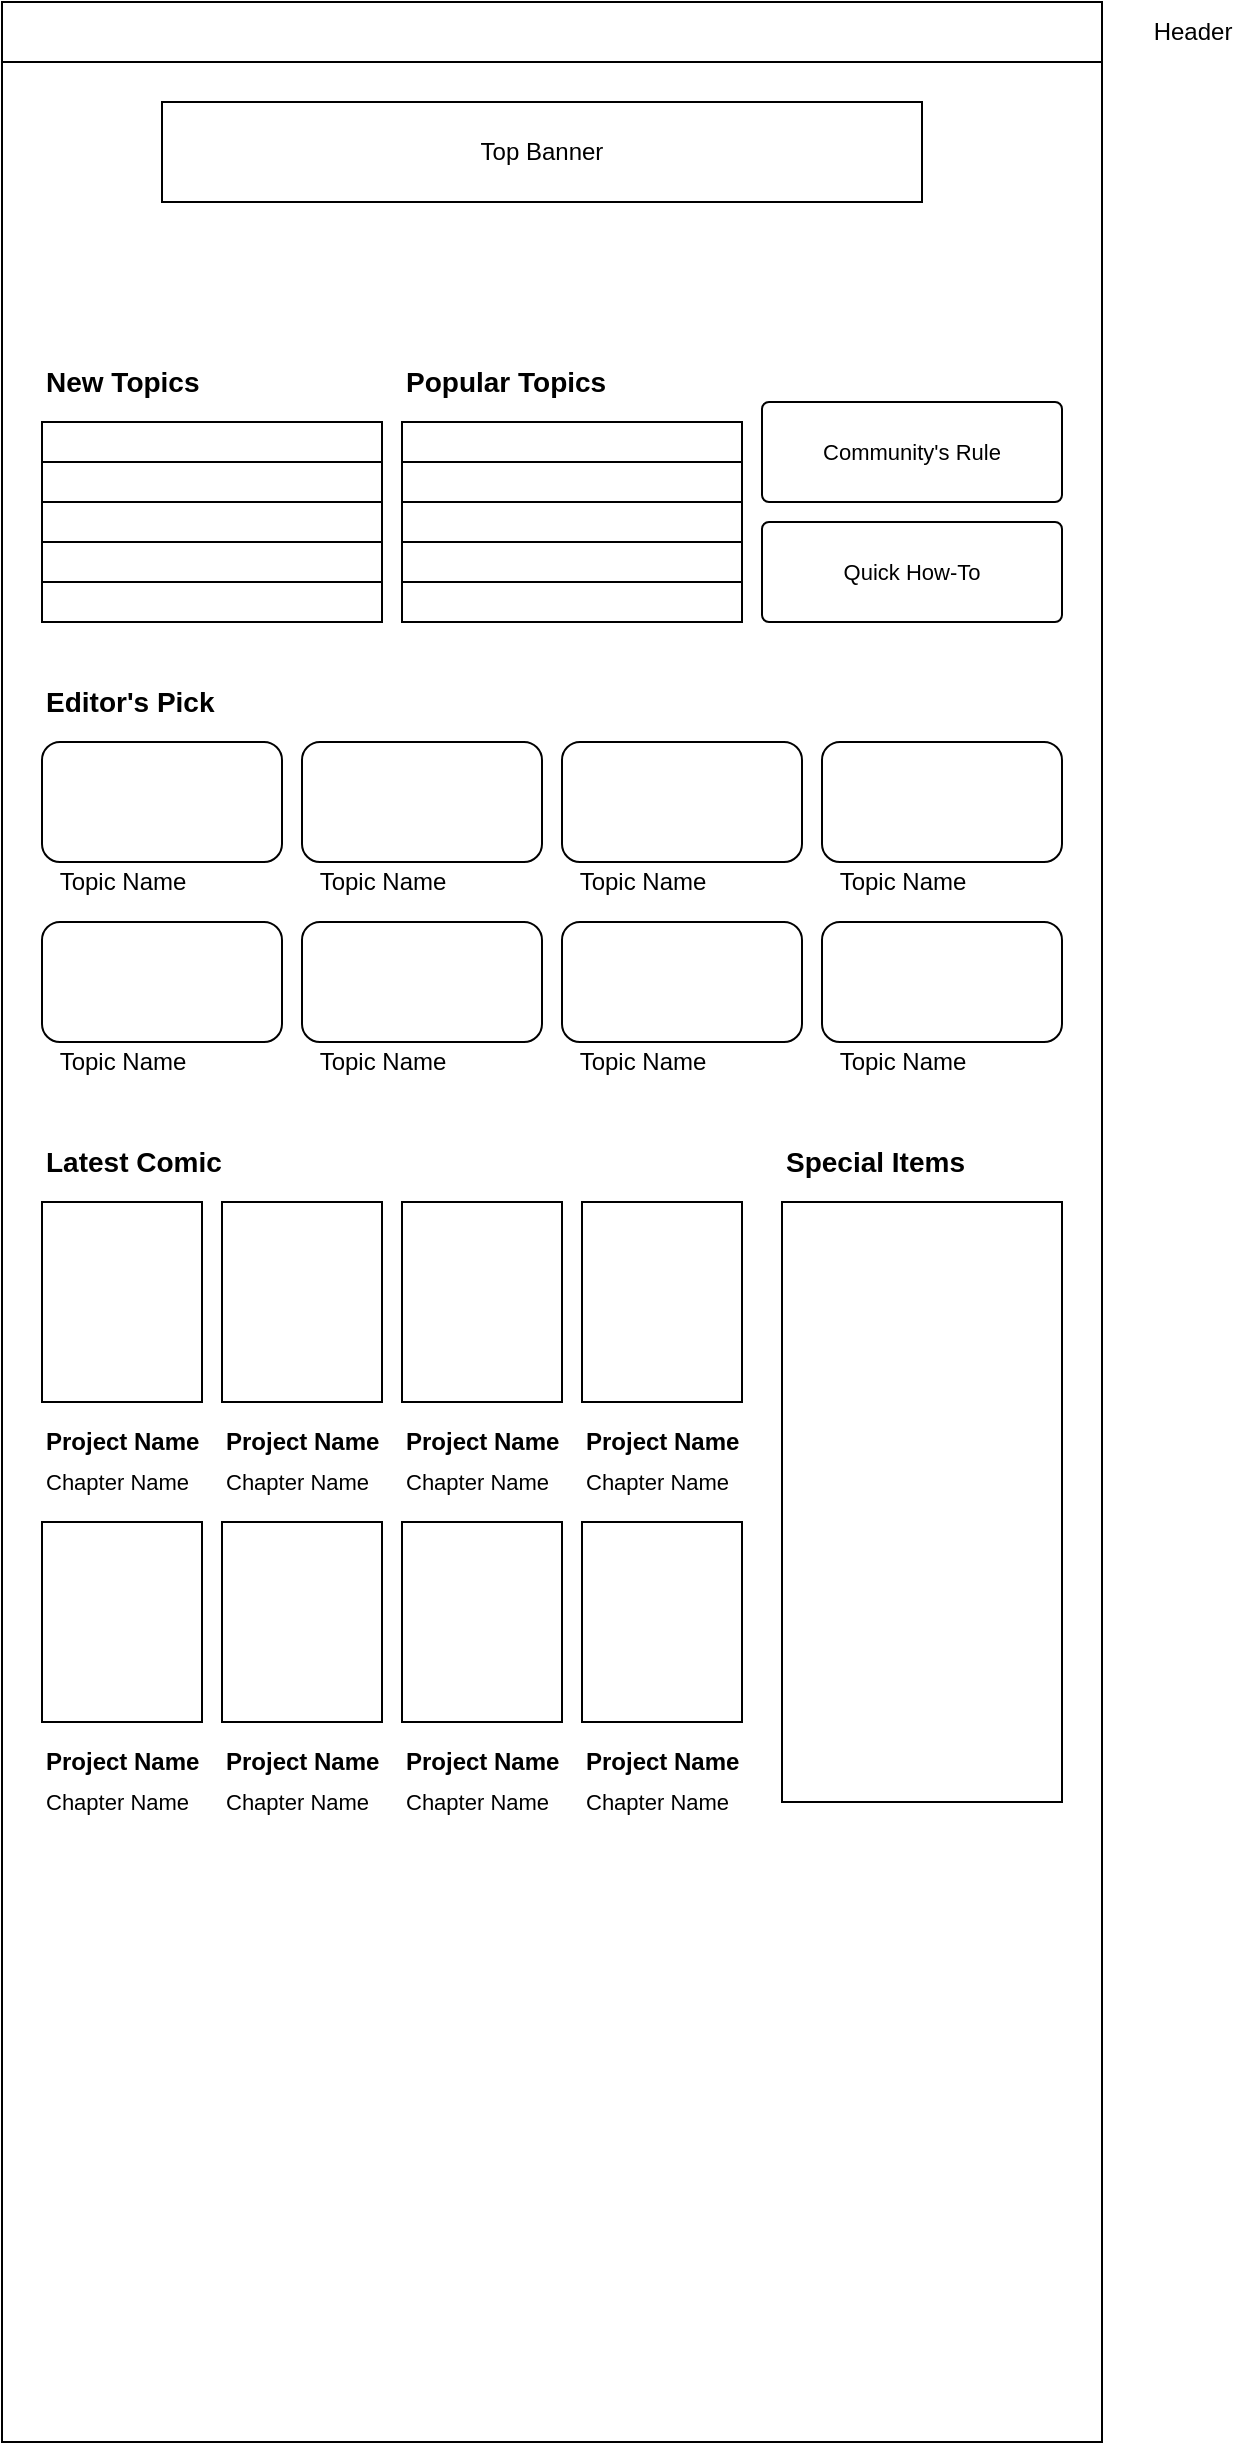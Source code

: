 <mxfile version="17.5.0" type="github">
  <diagram name="Page-1" id="2cc2dc42-3aac-f2a9-1cec-7a8b7cbee084">
    <mxGraphModel dx="1354" dy="726" grid="1" gridSize="10" guides="1" tooltips="1" connect="1" arrows="1" fold="1" page="1" pageScale="1" pageWidth="1100" pageHeight="850" background="#ffffff" math="0" shadow="0">
      <root>
        <mxCell id="0" />
        <mxCell id="1" parent="0" />
        <mxCell id="SqI3tJ1d9YcYI45e7a6i-1" value="" style="rounded=0;whiteSpace=wrap;html=1;" vertex="1" parent="1">
          <mxGeometry x="110" y="40" width="550" height="1190" as="geometry" />
        </mxCell>
        <mxCell id="SqI3tJ1d9YcYI45e7a6i-2" value="" style="rounded=0;whiteSpace=wrap;html=1;" vertex="1" parent="1">
          <mxGeometry x="110" y="10" width="550" height="30" as="geometry" />
        </mxCell>
        <mxCell id="SqI3tJ1d9YcYI45e7a6i-3" value="Header" style="text;html=1;align=center;verticalAlign=middle;resizable=0;points=[];autosize=1;strokeColor=none;fillColor=none;" vertex="1" parent="1">
          <mxGeometry x="680" y="15" width="50" height="20" as="geometry" />
        </mxCell>
        <mxCell id="SqI3tJ1d9YcYI45e7a6i-4" value="Editor&#39;s Pick" style="text;html=1;align=left;verticalAlign=middle;resizable=0;points=[];autosize=1;strokeColor=none;fillColor=none;fontSize=14;fontStyle=1" vertex="1" parent="1">
          <mxGeometry x="130" y="350" width="100" height="20" as="geometry" />
        </mxCell>
        <mxCell id="SqI3tJ1d9YcYI45e7a6i-5" value="" style="rounded=1;whiteSpace=wrap;html=1;" vertex="1" parent="1">
          <mxGeometry x="130" y="380" width="120" height="60" as="geometry" />
        </mxCell>
        <mxCell id="SqI3tJ1d9YcYI45e7a6i-6" value="" style="rounded=1;whiteSpace=wrap;html=1;" vertex="1" parent="1">
          <mxGeometry x="260" y="380" width="120" height="60" as="geometry" />
        </mxCell>
        <mxCell id="SqI3tJ1d9YcYI45e7a6i-7" value="" style="rounded=1;whiteSpace=wrap;html=1;" vertex="1" parent="1">
          <mxGeometry x="390" y="380" width="120" height="60" as="geometry" />
        </mxCell>
        <mxCell id="SqI3tJ1d9YcYI45e7a6i-8" value="" style="rounded=1;whiteSpace=wrap;html=1;" vertex="1" parent="1">
          <mxGeometry x="520" y="380" width="120" height="60" as="geometry" />
        </mxCell>
        <mxCell id="SqI3tJ1d9YcYI45e7a6i-9" value="Top Banner" style="rounded=0;whiteSpace=wrap;html=1;" vertex="1" parent="1">
          <mxGeometry x="190" y="60" width="380" height="50" as="geometry" />
        </mxCell>
        <mxCell id="SqI3tJ1d9YcYI45e7a6i-10" value="Topic Name" style="text;html=1;align=center;verticalAlign=middle;resizable=0;points=[];autosize=1;strokeColor=none;fillColor=none;" vertex="1" parent="1">
          <mxGeometry x="130" y="440" width="80" height="20" as="geometry" />
        </mxCell>
        <mxCell id="SqI3tJ1d9YcYI45e7a6i-11" value="Topic Name" style="text;html=1;align=center;verticalAlign=middle;resizable=0;points=[];autosize=1;strokeColor=none;fillColor=none;" vertex="1" parent="1">
          <mxGeometry x="260" y="440" width="80" height="20" as="geometry" />
        </mxCell>
        <mxCell id="SqI3tJ1d9YcYI45e7a6i-12" value="Topic Name" style="text;html=1;align=center;verticalAlign=middle;resizable=0;points=[];autosize=1;strokeColor=none;fillColor=none;" vertex="1" parent="1">
          <mxGeometry x="390" y="440" width="80" height="20" as="geometry" />
        </mxCell>
        <mxCell id="SqI3tJ1d9YcYI45e7a6i-13" value="Topic Name" style="text;html=1;align=center;verticalAlign=middle;resizable=0;points=[];autosize=1;strokeColor=none;fillColor=none;" vertex="1" parent="1">
          <mxGeometry x="520" y="440" width="80" height="20" as="geometry" />
        </mxCell>
        <mxCell id="SqI3tJ1d9YcYI45e7a6i-14" value="" style="rounded=1;whiteSpace=wrap;html=1;" vertex="1" parent="1">
          <mxGeometry x="130" y="470" width="120" height="60" as="geometry" />
        </mxCell>
        <mxCell id="SqI3tJ1d9YcYI45e7a6i-15" value="" style="rounded=1;whiteSpace=wrap;html=1;" vertex="1" parent="1">
          <mxGeometry x="260" y="470" width="120" height="60" as="geometry" />
        </mxCell>
        <mxCell id="SqI3tJ1d9YcYI45e7a6i-16" value="" style="rounded=1;whiteSpace=wrap;html=1;" vertex="1" parent="1">
          <mxGeometry x="390" y="470" width="120" height="60" as="geometry" />
        </mxCell>
        <mxCell id="SqI3tJ1d9YcYI45e7a6i-17" value="" style="rounded=1;whiteSpace=wrap;html=1;" vertex="1" parent="1">
          <mxGeometry x="520" y="470" width="120" height="60" as="geometry" />
        </mxCell>
        <mxCell id="SqI3tJ1d9YcYI45e7a6i-18" value="Topic Name" style="text;html=1;align=center;verticalAlign=middle;resizable=0;points=[];autosize=1;strokeColor=none;fillColor=none;" vertex="1" parent="1">
          <mxGeometry x="130" y="530" width="80" height="20" as="geometry" />
        </mxCell>
        <mxCell id="SqI3tJ1d9YcYI45e7a6i-19" value="Topic Name" style="text;html=1;align=center;verticalAlign=middle;resizable=0;points=[];autosize=1;strokeColor=none;fillColor=none;" vertex="1" parent="1">
          <mxGeometry x="260" y="530" width="80" height="20" as="geometry" />
        </mxCell>
        <mxCell id="SqI3tJ1d9YcYI45e7a6i-20" value="Topic Name" style="text;html=1;align=center;verticalAlign=middle;resizable=0;points=[];autosize=1;strokeColor=none;fillColor=none;" vertex="1" parent="1">
          <mxGeometry x="390" y="530" width="80" height="20" as="geometry" />
        </mxCell>
        <mxCell id="SqI3tJ1d9YcYI45e7a6i-21" value="Topic Name" style="text;html=1;align=center;verticalAlign=middle;resizable=0;points=[];autosize=1;strokeColor=none;fillColor=none;" vertex="1" parent="1">
          <mxGeometry x="520" y="530" width="80" height="20" as="geometry" />
        </mxCell>
        <mxCell id="SqI3tJ1d9YcYI45e7a6i-38" value="Latest Comic" style="text;html=1;align=left;verticalAlign=middle;resizable=0;points=[];autosize=1;strokeColor=none;fillColor=none;fontSize=14;fontStyle=1" vertex="1" parent="1">
          <mxGeometry x="130" y="580" width="100" height="20" as="geometry" />
        </mxCell>
        <mxCell id="SqI3tJ1d9YcYI45e7a6i-39" value="" style="rounded=0;whiteSpace=wrap;html=1;fontSize=14;" vertex="1" parent="1">
          <mxGeometry x="130" y="610" width="80" height="100" as="geometry" />
        </mxCell>
        <mxCell id="SqI3tJ1d9YcYI45e7a6i-40" value="" style="rounded=0;whiteSpace=wrap;html=1;fontSize=14;" vertex="1" parent="1">
          <mxGeometry x="220" y="610" width="80" height="100" as="geometry" />
        </mxCell>
        <mxCell id="SqI3tJ1d9YcYI45e7a6i-41" value="" style="rounded=0;whiteSpace=wrap;html=1;fontSize=14;" vertex="1" parent="1">
          <mxGeometry x="310" y="610" width="80" height="100" as="geometry" />
        </mxCell>
        <mxCell id="SqI3tJ1d9YcYI45e7a6i-42" value="" style="rounded=0;whiteSpace=wrap;html=1;fontSize=14;" vertex="1" parent="1">
          <mxGeometry x="400" y="610" width="80" height="100" as="geometry" />
        </mxCell>
        <mxCell id="SqI3tJ1d9YcYI45e7a6i-44" value="&lt;b style=&quot;font-size: 12px;&quot;&gt;Project Name&lt;/b&gt;" style="text;html=1;align=left;verticalAlign=middle;resizable=0;points=[];autosize=1;strokeColor=none;fillColor=none;fontSize=12;" vertex="1" parent="1">
          <mxGeometry x="130" y="720" width="90" height="20" as="geometry" />
        </mxCell>
        <mxCell id="SqI3tJ1d9YcYI45e7a6i-45" value="Chapter Name" style="text;html=1;align=left;verticalAlign=middle;resizable=0;points=[];autosize=1;strokeColor=none;fillColor=none;fontSize=11;" vertex="1" parent="1">
          <mxGeometry x="130" y="740" width="90" height="20" as="geometry" />
        </mxCell>
        <mxCell id="SqI3tJ1d9YcYI45e7a6i-46" value="&lt;b style=&quot;font-size: 12px;&quot;&gt;Project Name&lt;/b&gt;" style="text;html=1;align=left;verticalAlign=middle;resizable=0;points=[];autosize=1;strokeColor=none;fillColor=none;fontSize=12;" vertex="1" parent="1">
          <mxGeometry x="220" y="720" width="90" height="20" as="geometry" />
        </mxCell>
        <mxCell id="SqI3tJ1d9YcYI45e7a6i-47" value="Chapter Name" style="text;html=1;align=left;verticalAlign=middle;resizable=0;points=[];autosize=1;strokeColor=none;fillColor=none;fontSize=11;" vertex="1" parent="1">
          <mxGeometry x="220" y="740" width="90" height="20" as="geometry" />
        </mxCell>
        <mxCell id="SqI3tJ1d9YcYI45e7a6i-48" value="&lt;b style=&quot;font-size: 12px;&quot;&gt;Project Name&lt;/b&gt;" style="text;html=1;align=left;verticalAlign=middle;resizable=0;points=[];autosize=1;strokeColor=none;fillColor=none;fontSize=12;" vertex="1" parent="1">
          <mxGeometry x="310" y="720" width="90" height="20" as="geometry" />
        </mxCell>
        <mxCell id="SqI3tJ1d9YcYI45e7a6i-49" value="Chapter Name" style="text;html=1;align=left;verticalAlign=middle;resizable=0;points=[];autosize=1;strokeColor=none;fillColor=none;fontSize=11;" vertex="1" parent="1">
          <mxGeometry x="310" y="740" width="90" height="20" as="geometry" />
        </mxCell>
        <mxCell id="SqI3tJ1d9YcYI45e7a6i-50" value="&lt;b style=&quot;font-size: 12px;&quot;&gt;Project Name&lt;/b&gt;" style="text;html=1;align=left;verticalAlign=middle;resizable=0;points=[];autosize=1;strokeColor=none;fillColor=none;fontSize=12;" vertex="1" parent="1">
          <mxGeometry x="400" y="720" width="90" height="20" as="geometry" />
        </mxCell>
        <mxCell id="SqI3tJ1d9YcYI45e7a6i-51" value="Chapter Name" style="text;html=1;align=left;verticalAlign=middle;resizable=0;points=[];autosize=1;strokeColor=none;fillColor=none;fontSize=11;" vertex="1" parent="1">
          <mxGeometry x="400" y="740" width="90" height="20" as="geometry" />
        </mxCell>
        <mxCell id="SqI3tJ1d9YcYI45e7a6i-52" value="" style="rounded=0;whiteSpace=wrap;html=1;fontSize=14;" vertex="1" parent="1">
          <mxGeometry x="130" y="770" width="80" height="100" as="geometry" />
        </mxCell>
        <mxCell id="SqI3tJ1d9YcYI45e7a6i-53" value="" style="rounded=0;whiteSpace=wrap;html=1;fontSize=14;" vertex="1" parent="1">
          <mxGeometry x="220" y="770" width="80" height="100" as="geometry" />
        </mxCell>
        <mxCell id="SqI3tJ1d9YcYI45e7a6i-54" value="" style="rounded=0;whiteSpace=wrap;html=1;fontSize=14;" vertex="1" parent="1">
          <mxGeometry x="310" y="770" width="80" height="100" as="geometry" />
        </mxCell>
        <mxCell id="SqI3tJ1d9YcYI45e7a6i-55" value="" style="rounded=0;whiteSpace=wrap;html=1;fontSize=14;" vertex="1" parent="1">
          <mxGeometry x="400" y="770" width="80" height="100" as="geometry" />
        </mxCell>
        <mxCell id="SqI3tJ1d9YcYI45e7a6i-56" value="&lt;b style=&quot;font-size: 12px;&quot;&gt;Project Name&lt;/b&gt;" style="text;html=1;align=left;verticalAlign=middle;resizable=0;points=[];autosize=1;strokeColor=none;fillColor=none;fontSize=12;" vertex="1" parent="1">
          <mxGeometry x="130" y="880" width="90" height="20" as="geometry" />
        </mxCell>
        <mxCell id="SqI3tJ1d9YcYI45e7a6i-57" value="Chapter Name" style="text;html=1;align=left;verticalAlign=middle;resizable=0;points=[];autosize=1;strokeColor=none;fillColor=none;fontSize=11;" vertex="1" parent="1">
          <mxGeometry x="130" y="900" width="90" height="20" as="geometry" />
        </mxCell>
        <mxCell id="SqI3tJ1d9YcYI45e7a6i-58" value="&lt;b style=&quot;font-size: 12px;&quot;&gt;Project Name&lt;/b&gt;" style="text;html=1;align=left;verticalAlign=middle;resizable=0;points=[];autosize=1;strokeColor=none;fillColor=none;fontSize=12;" vertex="1" parent="1">
          <mxGeometry x="220" y="880" width="90" height="20" as="geometry" />
        </mxCell>
        <mxCell id="SqI3tJ1d9YcYI45e7a6i-59" value="Chapter Name" style="text;html=1;align=left;verticalAlign=middle;resizable=0;points=[];autosize=1;strokeColor=none;fillColor=none;fontSize=11;" vertex="1" parent="1">
          <mxGeometry x="220" y="900" width="90" height="20" as="geometry" />
        </mxCell>
        <mxCell id="SqI3tJ1d9YcYI45e7a6i-60" value="&lt;b style=&quot;font-size: 12px;&quot;&gt;Project Name&lt;/b&gt;" style="text;html=1;align=left;verticalAlign=middle;resizable=0;points=[];autosize=1;strokeColor=none;fillColor=none;fontSize=12;" vertex="1" parent="1">
          <mxGeometry x="310" y="880" width="90" height="20" as="geometry" />
        </mxCell>
        <mxCell id="SqI3tJ1d9YcYI45e7a6i-61" value="Chapter Name" style="text;html=1;align=left;verticalAlign=middle;resizable=0;points=[];autosize=1;strokeColor=none;fillColor=none;fontSize=11;" vertex="1" parent="1">
          <mxGeometry x="310" y="900" width="90" height="20" as="geometry" />
        </mxCell>
        <mxCell id="SqI3tJ1d9YcYI45e7a6i-62" value="&lt;b style=&quot;font-size: 12px;&quot;&gt;Project Name&lt;/b&gt;" style="text;html=1;align=left;verticalAlign=middle;resizable=0;points=[];autosize=1;strokeColor=none;fillColor=none;fontSize=12;" vertex="1" parent="1">
          <mxGeometry x="400" y="880" width="90" height="20" as="geometry" />
        </mxCell>
        <mxCell id="SqI3tJ1d9YcYI45e7a6i-63" value="Chapter Name" style="text;html=1;align=left;verticalAlign=middle;resizable=0;points=[];autosize=1;strokeColor=none;fillColor=none;fontSize=11;" vertex="1" parent="1">
          <mxGeometry x="400" y="900" width="90" height="20" as="geometry" />
        </mxCell>
        <mxCell id="SqI3tJ1d9YcYI45e7a6i-64" value="Special Items" style="text;html=1;align=left;verticalAlign=middle;resizable=0;points=[];autosize=1;strokeColor=none;fillColor=none;fontSize=14;fontStyle=1" vertex="1" parent="1">
          <mxGeometry x="500" y="580" width="110" height="20" as="geometry" />
        </mxCell>
        <mxCell id="SqI3tJ1d9YcYI45e7a6i-65" value="" style="rounded=0;whiteSpace=wrap;html=1;fontSize=14;" vertex="1" parent="1">
          <mxGeometry x="500" y="610" width="140" height="300" as="geometry" />
        </mxCell>
        <mxCell id="SqI3tJ1d9YcYI45e7a6i-66" value="New Topics" style="text;html=1;align=left;verticalAlign=middle;resizable=0;points=[];autosize=1;strokeColor=none;fillColor=none;fontSize=14;fontStyle=1" vertex="1" parent="1">
          <mxGeometry x="130" y="190" width="90" height="20" as="geometry" />
        </mxCell>
        <mxCell id="SqI3tJ1d9YcYI45e7a6i-67" value="" style="rounded=0;whiteSpace=wrap;html=1;fontSize=11;" vertex="1" parent="1">
          <mxGeometry x="130" y="220" width="170" height="20" as="geometry" />
        </mxCell>
        <mxCell id="SqI3tJ1d9YcYI45e7a6i-68" value="" style="rounded=0;whiteSpace=wrap;html=1;fontSize=11;" vertex="1" parent="1">
          <mxGeometry x="130" y="240" width="170" height="20" as="geometry" />
        </mxCell>
        <mxCell id="SqI3tJ1d9YcYI45e7a6i-69" value="" style="rounded=0;whiteSpace=wrap;html=1;fontSize=11;" vertex="1" parent="1">
          <mxGeometry x="130" y="260" width="170" height="20" as="geometry" />
        </mxCell>
        <mxCell id="SqI3tJ1d9YcYI45e7a6i-70" value="" style="rounded=0;whiteSpace=wrap;html=1;fontSize=11;" vertex="1" parent="1">
          <mxGeometry x="130" y="280" width="170" height="20" as="geometry" />
        </mxCell>
        <mxCell id="SqI3tJ1d9YcYI45e7a6i-71" value="" style="rounded=0;whiteSpace=wrap;html=1;fontSize=11;" vertex="1" parent="1">
          <mxGeometry x="130" y="300" width="170" height="20" as="geometry" />
        </mxCell>
        <mxCell id="SqI3tJ1d9YcYI45e7a6i-78" value="Popular Topics" style="text;html=1;align=left;verticalAlign=middle;resizable=0;points=[];autosize=1;strokeColor=none;fillColor=none;fontSize=14;fontStyle=1" vertex="1" parent="1">
          <mxGeometry x="310" y="190" width="120" height="20" as="geometry" />
        </mxCell>
        <mxCell id="SqI3tJ1d9YcYI45e7a6i-79" value="" style="rounded=0;whiteSpace=wrap;html=1;fontSize=11;" vertex="1" parent="1">
          <mxGeometry x="310" y="220" width="170" height="20" as="geometry" />
        </mxCell>
        <mxCell id="SqI3tJ1d9YcYI45e7a6i-80" value="" style="rounded=0;whiteSpace=wrap;html=1;fontSize=11;" vertex="1" parent="1">
          <mxGeometry x="310" y="240" width="170" height="20" as="geometry" />
        </mxCell>
        <mxCell id="SqI3tJ1d9YcYI45e7a6i-81" value="" style="rounded=0;whiteSpace=wrap;html=1;fontSize=11;" vertex="1" parent="1">
          <mxGeometry x="310" y="260" width="170" height="20" as="geometry" />
        </mxCell>
        <mxCell id="SqI3tJ1d9YcYI45e7a6i-82" value="" style="rounded=0;whiteSpace=wrap;html=1;fontSize=11;" vertex="1" parent="1">
          <mxGeometry x="310" y="280" width="170" height="20" as="geometry" />
        </mxCell>
        <mxCell id="SqI3tJ1d9YcYI45e7a6i-83" value="" style="rounded=0;whiteSpace=wrap;html=1;fontSize=11;" vertex="1" parent="1">
          <mxGeometry x="310" y="300" width="170" height="20" as="geometry" />
        </mxCell>
        <mxCell id="SqI3tJ1d9YcYI45e7a6i-90" value="Community&#39;s Rule" style="rounded=1;whiteSpace=wrap;html=1;fontSize=11;arcSize=7;" vertex="1" parent="1">
          <mxGeometry x="490" y="210" width="150" height="50" as="geometry" />
        </mxCell>
        <mxCell id="SqI3tJ1d9YcYI45e7a6i-92" value="Quick How-To" style="rounded=1;whiteSpace=wrap;html=1;fontSize=11;arcSize=7;" vertex="1" parent="1">
          <mxGeometry x="490" y="270" width="150" height="50" as="geometry" />
        </mxCell>
      </root>
    </mxGraphModel>
  </diagram>
</mxfile>
